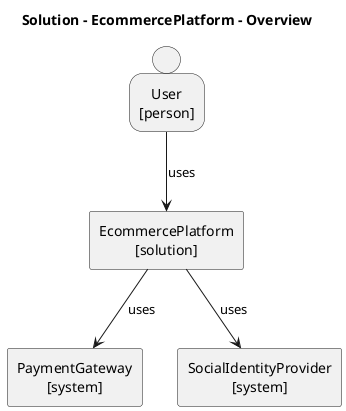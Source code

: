 @startuml EcommercePlatform_overview
title Solution - EcommercePlatform - Overview
skinparam defaultTextAlignment center
skinparam defaultTextAlignment<<atomic>> center
skinparam wrapWidth 200
skinparam maxMessageSize 150
hide stereotype
<style>
.composite {
BackgroundColor: transparent
LineColor: darkgray
LineStyle: 5
FontStyle: normal
}
</style>
person User <<atomic>> <<person>> [
User
[person]
]
rectangle PaymentGateway <<system>> <<atomic>> [
PaymentGateway
[system]
]
rectangle EcommercePlatform <<solution>> <<atomic>> [
EcommercePlatform
[solution]
]
rectangle SocialIdentityProvider <<system>> <<atomic>> [
SocialIdentityProvider
[system]
]
EcommercePlatform --> SocialIdentityProvider : uses
EcommercePlatform --> PaymentGateway : uses
User --> EcommercePlatform : uses
@enduml
